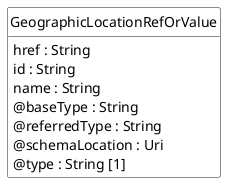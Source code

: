 @startuml
hide circle
hide methods
hide stereotype
show <<Enumeration>> stereotype
skinparam class {
   BackgroundColor<<Enumeration>> #E6F5F7
   BackgroundColor<<Ref>> #FFFFE0
   BackgroundColor<<Pivot>> #FFFFFFF
   BackgroundColor<<SimpleType>> #E2F0DA
   BackgroundColor #FCF2E3
}

class GeographicLocationRefOrValue <<Pivot>> {
    href : String
    id : String
    name : String
    @baseType : String
    @referredType : String
    @schemaLocation : Uri
    @type : String [1]
}


@enduml